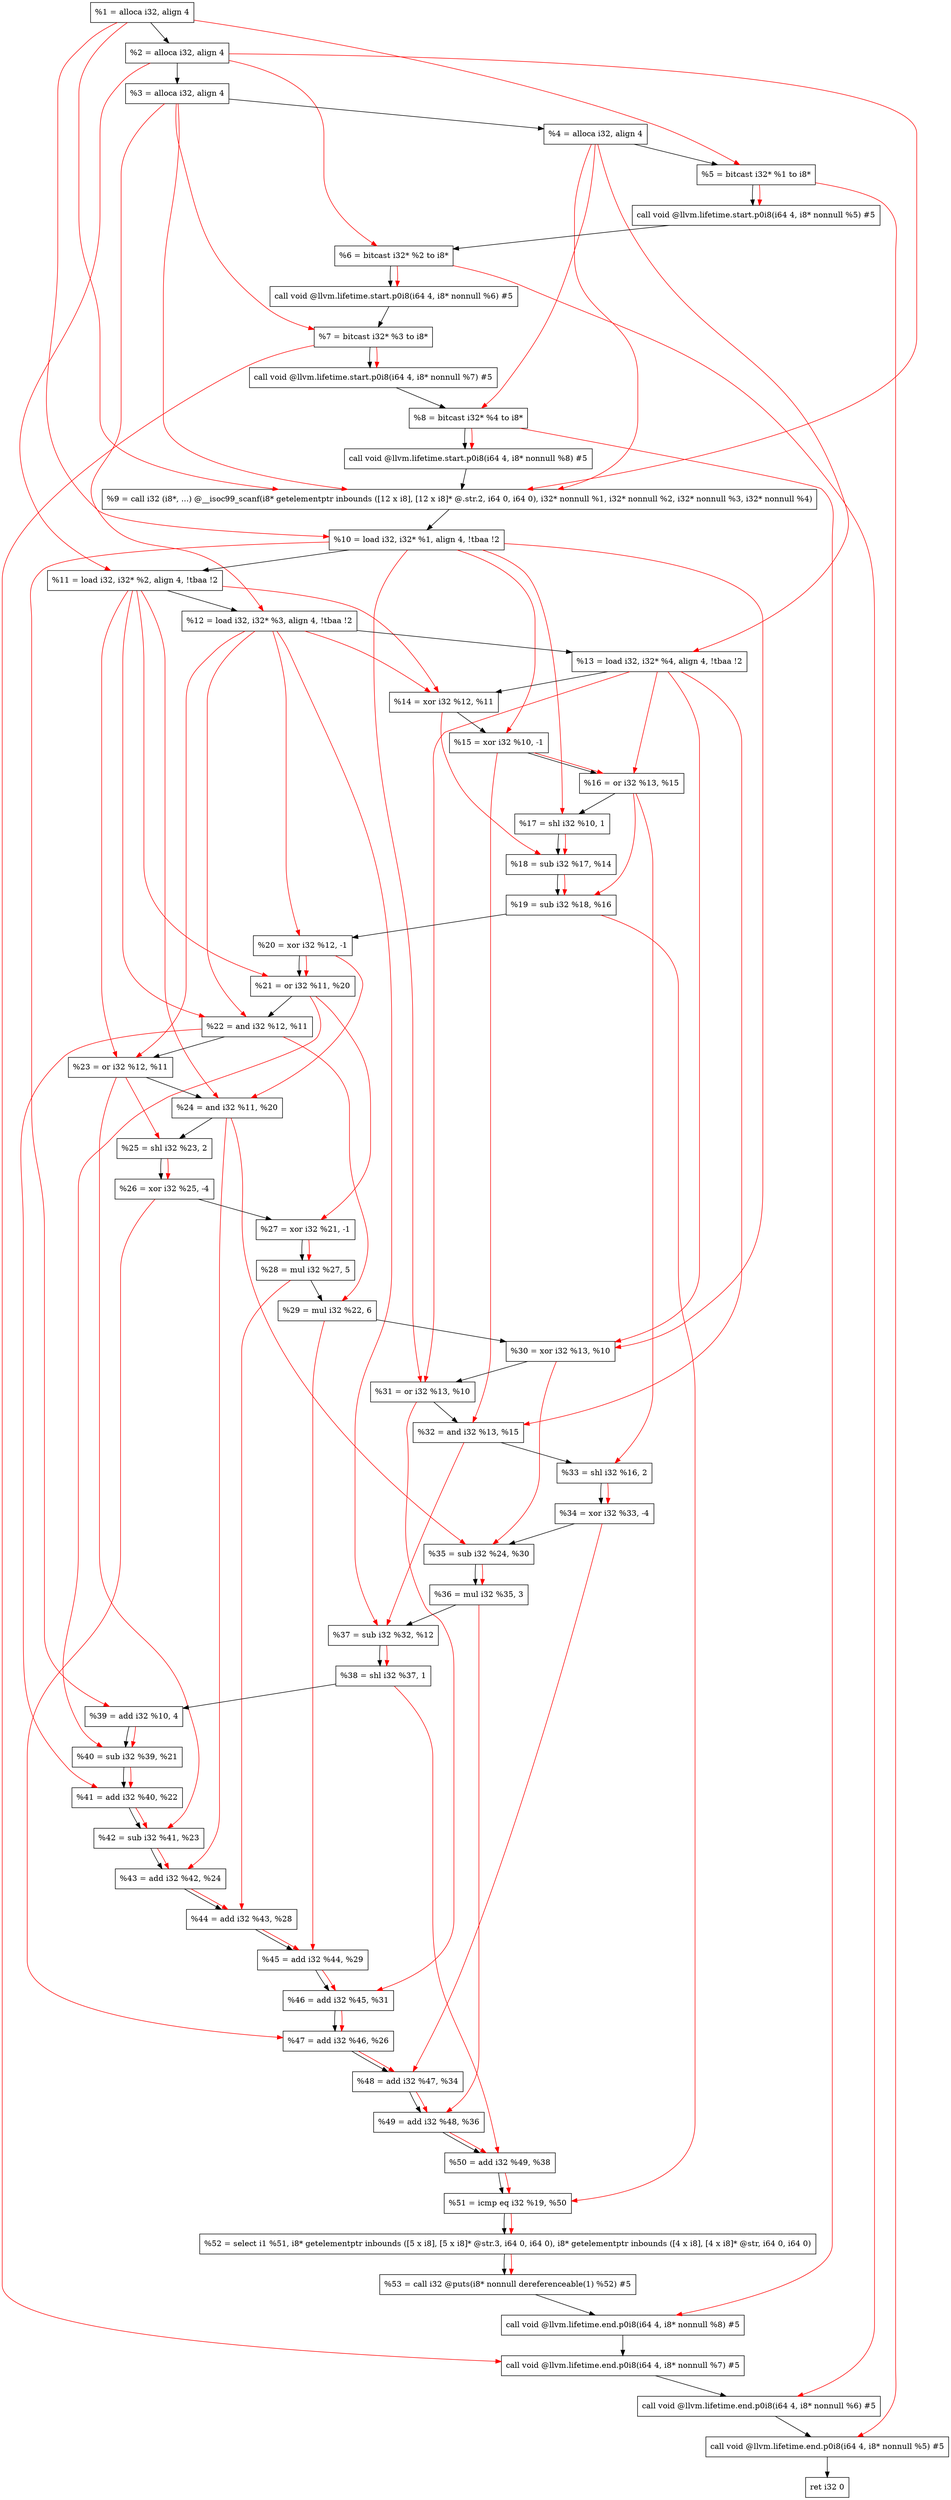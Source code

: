 digraph "DFG for'main' function" {
	Node0x58db08[shape=record, label="  %1 = alloca i32, align 4"];
	Node0x58db88[shape=record, label="  %2 = alloca i32, align 4"];
	Node0x58dc18[shape=record, label="  %3 = alloca i32, align 4"];
	Node0x58dc78[shape=record, label="  %4 = alloca i32, align 4"];
	Node0x58dd28[shape=record, label="  %5 = bitcast i32* %1 to i8*"];
	Node0x58e158[shape=record, label="  call void @llvm.lifetime.start.p0i8(i64 4, i8* nonnull %5) #5"];
	Node0x58e238[shape=record, label="  %6 = bitcast i32* %2 to i8*"];
	Node0x58e338[shape=record, label="  call void @llvm.lifetime.start.p0i8(i64 4, i8* nonnull %6) #5"];
	Node0x58e3f8[shape=record, label="  %7 = bitcast i32* %3 to i8*"];
	Node0x58e4a8[shape=record, label="  call void @llvm.lifetime.start.p0i8(i64 4, i8* nonnull %7) #5"];
	Node0x58e568[shape=record, label="  %8 = bitcast i32* %4 to i8*"];
	Node0x58e618[shape=record, label="  call void @llvm.lifetime.start.p0i8(i64 4, i8* nonnull %8) #5"];
	Node0x588ae0[shape=record, label="  %9 = call i32 (i8*, ...) @__isoc99_scanf(i8* getelementptr inbounds ([12 x i8], [12 x i8]* @.str.2, i64 0, i64 0), i32* nonnull %1, i32* nonnull %2, i32* nonnull %3, i32* nonnull %4)"];
	Node0x58e818[shape=record, label="  %10 = load i32, i32* %1, align 4, !tbaa !2"];
	Node0x58f788[shape=record, label="  %11 = load i32, i32* %2, align 4, !tbaa !2"];
	Node0x58fdf8[shape=record, label="  %12 = load i32, i32* %3, align 4, !tbaa !2"];
	Node0x58fe58[shape=record, label="  %13 = load i32, i32* %4, align 4, !tbaa !2"];
	Node0x58fed0[shape=record, label="  %14 = xor i32 %12, %11"];
	Node0x58ff40[shape=record, label="  %15 = xor i32 %10, -1"];
	Node0x58ffb0[shape=record, label="  %16 = or i32 %13, %15"];
	Node0x590020[shape=record, label="  %17 = shl i32 %10, 1"];
	Node0x590090[shape=record, label="  %18 = sub i32 %17, %14"];
	Node0x590100[shape=record, label="  %19 = sub i32 %18, %16"];
	Node0x590170[shape=record, label="  %20 = xor i32 %12, -1"];
	Node0x5901e0[shape=record, label="  %21 = or i32 %11, %20"];
	Node0x590250[shape=record, label="  %22 = and i32 %12, %11"];
	Node0x5902c0[shape=record, label="  %23 = or i32 %12, %11"];
	Node0x590330[shape=record, label="  %24 = and i32 %11, %20"];
	Node0x5903a0[shape=record, label="  %25 = shl i32 %23, 2"];
	Node0x590410[shape=record, label="  %26 = xor i32 %25, -4"];
	Node0x590480[shape=record, label="  %27 = xor i32 %21, -1"];
	Node0x5904f0[shape=record, label="  %28 = mul i32 %27, 5"];
	Node0x590560[shape=record, label="  %29 = mul i32 %22, 6"];
	Node0x5905d0[shape=record, label="  %30 = xor i32 %13, %10"];
	Node0x590640[shape=record, label="  %31 = or i32 %13, %10"];
	Node0x5906b0[shape=record, label="  %32 = and i32 %13, %15"];
	Node0x590720[shape=record, label="  %33 = shl i32 %16, 2"];
	Node0x590790[shape=record, label="  %34 = xor i32 %33, -4"];
	Node0x590800[shape=record, label="  %35 = sub i32 %24, %30"];
	Node0x590870[shape=record, label="  %36 = mul i32 %35, 3"];
	Node0x5908e0[shape=record, label="  %37 = sub i32 %32, %12"];
	Node0x590950[shape=record, label="  %38 = shl i32 %37, 1"];
	Node0x5909c0[shape=record, label="  %39 = add i32 %10, 4"];
	Node0x590a30[shape=record, label="  %40 = sub i32 %39, %21"];
	Node0x590aa0[shape=record, label="  %41 = add i32 %40, %22"];
	Node0x590b10[shape=record, label="  %42 = sub i32 %41, %23"];
	Node0x590b80[shape=record, label="  %43 = add i32 %42, %24"];
	Node0x590bf0[shape=record, label="  %44 = add i32 %43, %28"];
	Node0x590c60[shape=record, label="  %45 = add i32 %44, %29"];
	Node0x590cd0[shape=record, label="  %46 = add i32 %45, %31"];
	Node0x590d40[shape=record, label="  %47 = add i32 %46, %26"];
	Node0x590db0[shape=record, label="  %48 = add i32 %47, %34"];
	Node0x590e20[shape=record, label="  %49 = add i32 %48, %36"];
	Node0x590e90[shape=record, label="  %50 = add i32 %49, %38"];
	Node0x590f00[shape=record, label="  %51 = icmp eq i32 %19, %50"];
	Node0x52d8b8[shape=record, label="  %52 = select i1 %51, i8* getelementptr inbounds ([5 x i8], [5 x i8]* @str.3, i64 0, i64 0), i8* getelementptr inbounds ([4 x i8], [4 x i8]* @str, i64 0, i64 0)"];
	Node0x590f90[shape=record, label="  %53 = call i32 @puts(i8* nonnull dereferenceable(1) %52) #5"];
	Node0x591238[shape=record, label="  call void @llvm.lifetime.end.p0i8(i64 4, i8* nonnull %8) #5"];
	Node0x591398[shape=record, label="  call void @llvm.lifetime.end.p0i8(i64 4, i8* nonnull %7) #5"];
	Node0x5914a8[shape=record, label="  call void @llvm.lifetime.end.p0i8(i64 4, i8* nonnull %6) #5"];
	Node0x5915b8[shape=record, label="  call void @llvm.lifetime.end.p0i8(i64 4, i8* nonnull %5) #5"];
	Node0x591678[shape=record, label="  ret i32 0"];
	Node0x58db08 -> Node0x58db88;
	Node0x58db88 -> Node0x58dc18;
	Node0x58dc18 -> Node0x58dc78;
	Node0x58dc78 -> Node0x58dd28;
	Node0x58dd28 -> Node0x58e158;
	Node0x58e158 -> Node0x58e238;
	Node0x58e238 -> Node0x58e338;
	Node0x58e338 -> Node0x58e3f8;
	Node0x58e3f8 -> Node0x58e4a8;
	Node0x58e4a8 -> Node0x58e568;
	Node0x58e568 -> Node0x58e618;
	Node0x58e618 -> Node0x588ae0;
	Node0x588ae0 -> Node0x58e818;
	Node0x58e818 -> Node0x58f788;
	Node0x58f788 -> Node0x58fdf8;
	Node0x58fdf8 -> Node0x58fe58;
	Node0x58fe58 -> Node0x58fed0;
	Node0x58fed0 -> Node0x58ff40;
	Node0x58ff40 -> Node0x58ffb0;
	Node0x58ffb0 -> Node0x590020;
	Node0x590020 -> Node0x590090;
	Node0x590090 -> Node0x590100;
	Node0x590100 -> Node0x590170;
	Node0x590170 -> Node0x5901e0;
	Node0x5901e0 -> Node0x590250;
	Node0x590250 -> Node0x5902c0;
	Node0x5902c0 -> Node0x590330;
	Node0x590330 -> Node0x5903a0;
	Node0x5903a0 -> Node0x590410;
	Node0x590410 -> Node0x590480;
	Node0x590480 -> Node0x5904f0;
	Node0x5904f0 -> Node0x590560;
	Node0x590560 -> Node0x5905d0;
	Node0x5905d0 -> Node0x590640;
	Node0x590640 -> Node0x5906b0;
	Node0x5906b0 -> Node0x590720;
	Node0x590720 -> Node0x590790;
	Node0x590790 -> Node0x590800;
	Node0x590800 -> Node0x590870;
	Node0x590870 -> Node0x5908e0;
	Node0x5908e0 -> Node0x590950;
	Node0x590950 -> Node0x5909c0;
	Node0x5909c0 -> Node0x590a30;
	Node0x590a30 -> Node0x590aa0;
	Node0x590aa0 -> Node0x590b10;
	Node0x590b10 -> Node0x590b80;
	Node0x590b80 -> Node0x590bf0;
	Node0x590bf0 -> Node0x590c60;
	Node0x590c60 -> Node0x590cd0;
	Node0x590cd0 -> Node0x590d40;
	Node0x590d40 -> Node0x590db0;
	Node0x590db0 -> Node0x590e20;
	Node0x590e20 -> Node0x590e90;
	Node0x590e90 -> Node0x590f00;
	Node0x590f00 -> Node0x52d8b8;
	Node0x52d8b8 -> Node0x590f90;
	Node0x590f90 -> Node0x591238;
	Node0x591238 -> Node0x591398;
	Node0x591398 -> Node0x5914a8;
	Node0x5914a8 -> Node0x5915b8;
	Node0x5915b8 -> Node0x591678;
edge [color=red]
	Node0x58db08 -> Node0x58dd28;
	Node0x58dd28 -> Node0x58e158;
	Node0x58db88 -> Node0x58e238;
	Node0x58e238 -> Node0x58e338;
	Node0x58dc18 -> Node0x58e3f8;
	Node0x58e3f8 -> Node0x58e4a8;
	Node0x58dc78 -> Node0x58e568;
	Node0x58e568 -> Node0x58e618;
	Node0x58db08 -> Node0x588ae0;
	Node0x58db88 -> Node0x588ae0;
	Node0x58dc18 -> Node0x588ae0;
	Node0x58dc78 -> Node0x588ae0;
	Node0x58db08 -> Node0x58e818;
	Node0x58db88 -> Node0x58f788;
	Node0x58dc18 -> Node0x58fdf8;
	Node0x58dc78 -> Node0x58fe58;
	Node0x58fdf8 -> Node0x58fed0;
	Node0x58f788 -> Node0x58fed0;
	Node0x58e818 -> Node0x58ff40;
	Node0x58fe58 -> Node0x58ffb0;
	Node0x58ff40 -> Node0x58ffb0;
	Node0x58e818 -> Node0x590020;
	Node0x590020 -> Node0x590090;
	Node0x58fed0 -> Node0x590090;
	Node0x590090 -> Node0x590100;
	Node0x58ffb0 -> Node0x590100;
	Node0x58fdf8 -> Node0x590170;
	Node0x58f788 -> Node0x5901e0;
	Node0x590170 -> Node0x5901e0;
	Node0x58fdf8 -> Node0x590250;
	Node0x58f788 -> Node0x590250;
	Node0x58fdf8 -> Node0x5902c0;
	Node0x58f788 -> Node0x5902c0;
	Node0x58f788 -> Node0x590330;
	Node0x590170 -> Node0x590330;
	Node0x5902c0 -> Node0x5903a0;
	Node0x5903a0 -> Node0x590410;
	Node0x5901e0 -> Node0x590480;
	Node0x590480 -> Node0x5904f0;
	Node0x590250 -> Node0x590560;
	Node0x58fe58 -> Node0x5905d0;
	Node0x58e818 -> Node0x5905d0;
	Node0x58fe58 -> Node0x590640;
	Node0x58e818 -> Node0x590640;
	Node0x58fe58 -> Node0x5906b0;
	Node0x58ff40 -> Node0x5906b0;
	Node0x58ffb0 -> Node0x590720;
	Node0x590720 -> Node0x590790;
	Node0x590330 -> Node0x590800;
	Node0x5905d0 -> Node0x590800;
	Node0x590800 -> Node0x590870;
	Node0x5906b0 -> Node0x5908e0;
	Node0x58fdf8 -> Node0x5908e0;
	Node0x5908e0 -> Node0x590950;
	Node0x58e818 -> Node0x5909c0;
	Node0x5909c0 -> Node0x590a30;
	Node0x5901e0 -> Node0x590a30;
	Node0x590a30 -> Node0x590aa0;
	Node0x590250 -> Node0x590aa0;
	Node0x590aa0 -> Node0x590b10;
	Node0x5902c0 -> Node0x590b10;
	Node0x590b10 -> Node0x590b80;
	Node0x590330 -> Node0x590b80;
	Node0x590b80 -> Node0x590bf0;
	Node0x5904f0 -> Node0x590bf0;
	Node0x590bf0 -> Node0x590c60;
	Node0x590560 -> Node0x590c60;
	Node0x590c60 -> Node0x590cd0;
	Node0x590640 -> Node0x590cd0;
	Node0x590cd0 -> Node0x590d40;
	Node0x590410 -> Node0x590d40;
	Node0x590d40 -> Node0x590db0;
	Node0x590790 -> Node0x590db0;
	Node0x590db0 -> Node0x590e20;
	Node0x590870 -> Node0x590e20;
	Node0x590e20 -> Node0x590e90;
	Node0x590950 -> Node0x590e90;
	Node0x590100 -> Node0x590f00;
	Node0x590e90 -> Node0x590f00;
	Node0x590f00 -> Node0x52d8b8;
	Node0x52d8b8 -> Node0x590f90;
	Node0x58e568 -> Node0x591238;
	Node0x58e3f8 -> Node0x591398;
	Node0x58e238 -> Node0x5914a8;
	Node0x58dd28 -> Node0x5915b8;
}
